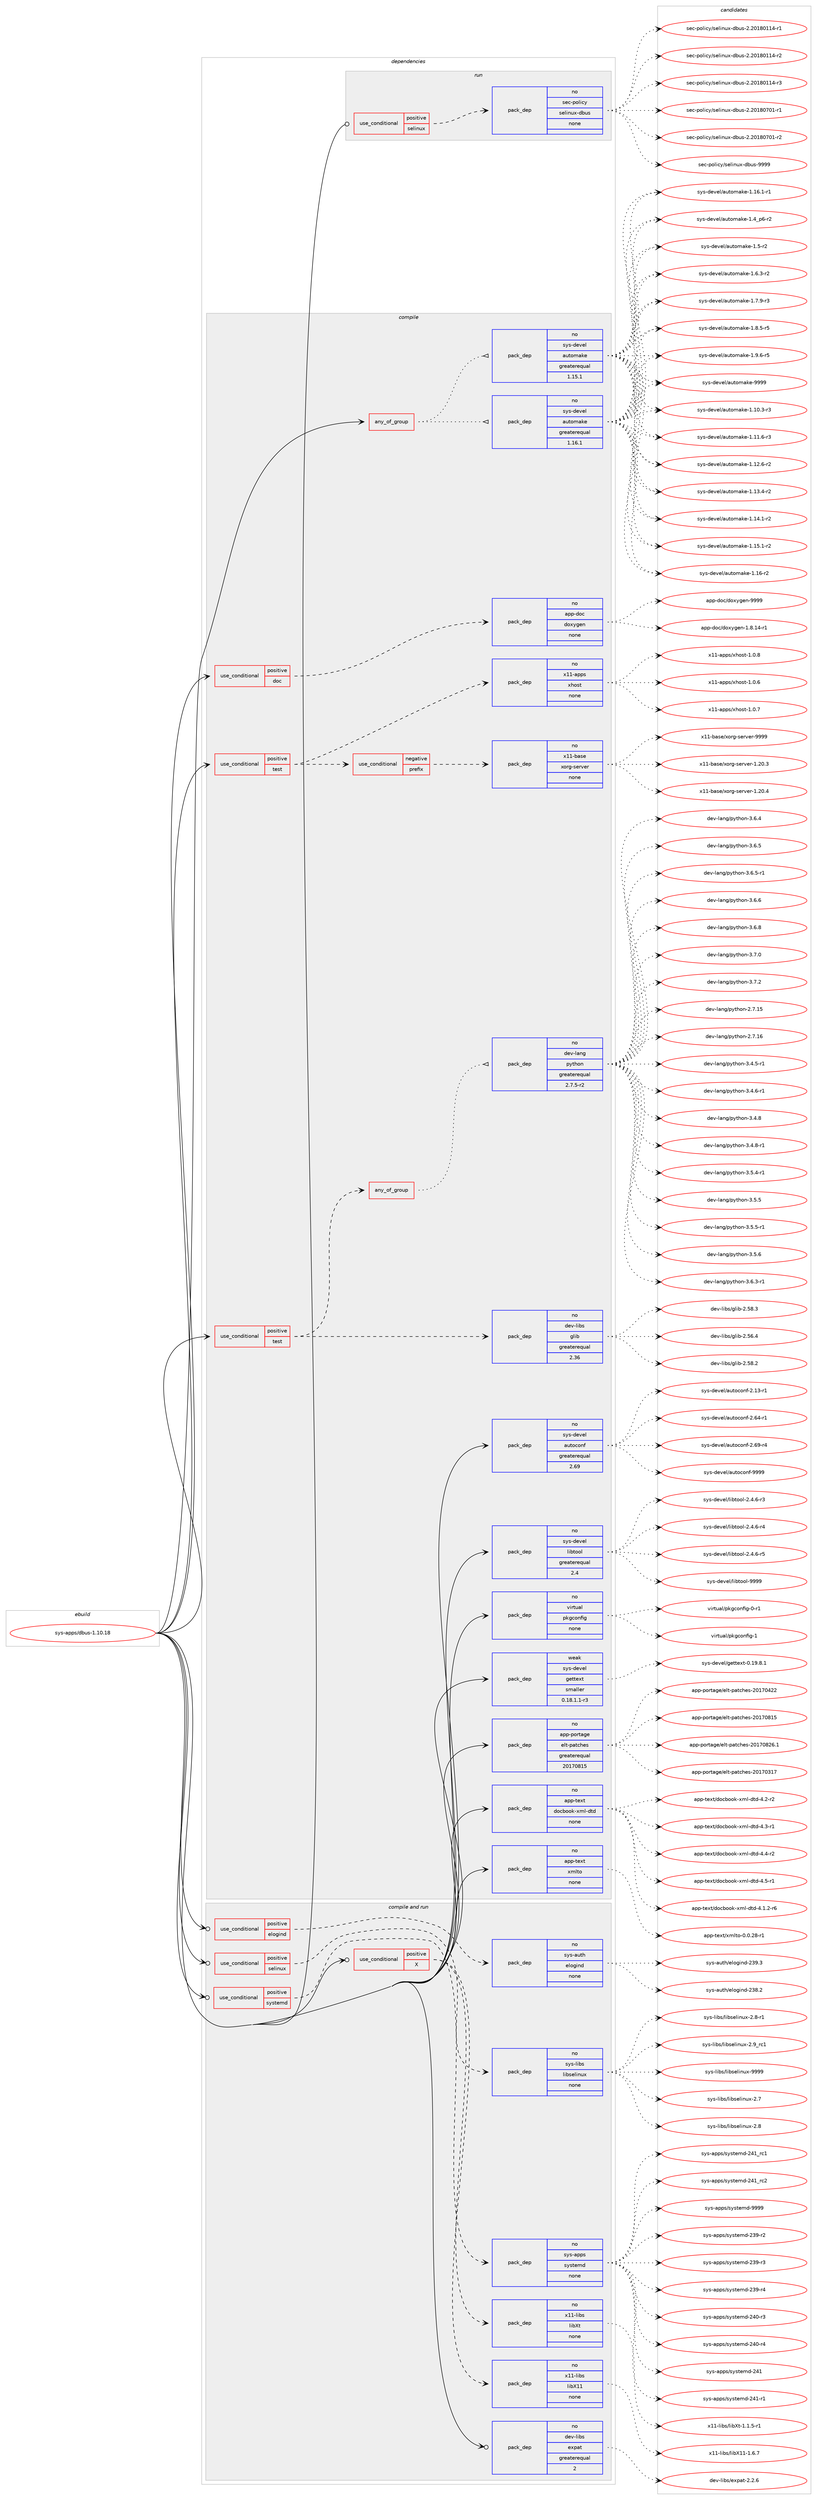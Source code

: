 digraph prolog {

# *************
# Graph options
# *************

newrank=true;
concentrate=true;
compound=true;
graph [rankdir=LR,fontname=Helvetica,fontsize=10,ranksep=1.5];#, ranksep=2.5, nodesep=0.2];
edge  [arrowhead=vee];
node  [fontname=Helvetica,fontsize=10];

# **********
# The ebuild
# **********

subgraph cluster_leftcol {
color=gray;
rank=same;
label=<<i>ebuild</i>>;
id [label="sys-apps/dbus-1.10.18", color=red, width=4, href="../sys-apps/dbus-1.10.18.svg"];
}

# ****************
# The dependencies
# ****************

subgraph cluster_midcol {
color=gray;
label=<<i>dependencies</i>>;
subgraph cluster_compile {
fillcolor="#eeeeee";
style=filled;
label=<<i>compile</i>>;
subgraph any27084 {
dependency1709979 [label=<<TABLE BORDER="0" CELLBORDER="1" CELLSPACING="0" CELLPADDING="4"><TR><TD CELLPADDING="10">any_of_group</TD></TR></TABLE>>, shape=none, color=red];subgraph pack1226290 {
dependency1709980 [label=<<TABLE BORDER="0" CELLBORDER="1" CELLSPACING="0" CELLPADDING="4" WIDTH="220"><TR><TD ROWSPAN="6" CELLPADDING="30">pack_dep</TD></TR><TR><TD WIDTH="110">no</TD></TR><TR><TD>sys-devel</TD></TR><TR><TD>automake</TD></TR><TR><TD>greaterequal</TD></TR><TR><TD>1.16.1</TD></TR></TABLE>>, shape=none, color=blue];
}
dependency1709979:e -> dependency1709980:w [weight=20,style="dotted",arrowhead="oinv"];
subgraph pack1226291 {
dependency1709981 [label=<<TABLE BORDER="0" CELLBORDER="1" CELLSPACING="0" CELLPADDING="4" WIDTH="220"><TR><TD ROWSPAN="6" CELLPADDING="30">pack_dep</TD></TR><TR><TD WIDTH="110">no</TD></TR><TR><TD>sys-devel</TD></TR><TR><TD>automake</TD></TR><TR><TD>greaterequal</TD></TR><TR><TD>1.15.1</TD></TR></TABLE>>, shape=none, color=blue];
}
dependency1709979:e -> dependency1709981:w [weight=20,style="dotted",arrowhead="oinv"];
}
id:e -> dependency1709979:w [weight=20,style="solid",arrowhead="vee"];
subgraph cond455741 {
dependency1709982 [label=<<TABLE BORDER="0" CELLBORDER="1" CELLSPACING="0" CELLPADDING="4"><TR><TD ROWSPAN="3" CELLPADDING="10">use_conditional</TD></TR><TR><TD>positive</TD></TR><TR><TD>doc</TD></TR></TABLE>>, shape=none, color=red];
subgraph pack1226292 {
dependency1709983 [label=<<TABLE BORDER="0" CELLBORDER="1" CELLSPACING="0" CELLPADDING="4" WIDTH="220"><TR><TD ROWSPAN="6" CELLPADDING="30">pack_dep</TD></TR><TR><TD WIDTH="110">no</TD></TR><TR><TD>app-doc</TD></TR><TR><TD>doxygen</TD></TR><TR><TD>none</TD></TR><TR><TD></TD></TR></TABLE>>, shape=none, color=blue];
}
dependency1709982:e -> dependency1709983:w [weight=20,style="dashed",arrowhead="vee"];
}
id:e -> dependency1709982:w [weight=20,style="solid",arrowhead="vee"];
subgraph cond455742 {
dependency1709984 [label=<<TABLE BORDER="0" CELLBORDER="1" CELLSPACING="0" CELLPADDING="4"><TR><TD ROWSPAN="3" CELLPADDING="10">use_conditional</TD></TR><TR><TD>positive</TD></TR><TR><TD>test</TD></TR></TABLE>>, shape=none, color=red];
subgraph cond455743 {
dependency1709985 [label=<<TABLE BORDER="0" CELLBORDER="1" CELLSPACING="0" CELLPADDING="4"><TR><TD ROWSPAN="3" CELLPADDING="10">use_conditional</TD></TR><TR><TD>negative</TD></TR><TR><TD>prefix</TD></TR></TABLE>>, shape=none, color=red];
subgraph pack1226293 {
dependency1709986 [label=<<TABLE BORDER="0" CELLBORDER="1" CELLSPACING="0" CELLPADDING="4" WIDTH="220"><TR><TD ROWSPAN="6" CELLPADDING="30">pack_dep</TD></TR><TR><TD WIDTH="110">no</TD></TR><TR><TD>x11-base</TD></TR><TR><TD>xorg-server</TD></TR><TR><TD>none</TD></TR><TR><TD></TD></TR></TABLE>>, shape=none, color=blue];
}
dependency1709985:e -> dependency1709986:w [weight=20,style="dashed",arrowhead="vee"];
}
dependency1709984:e -> dependency1709985:w [weight=20,style="dashed",arrowhead="vee"];
subgraph pack1226294 {
dependency1709987 [label=<<TABLE BORDER="0" CELLBORDER="1" CELLSPACING="0" CELLPADDING="4" WIDTH="220"><TR><TD ROWSPAN="6" CELLPADDING="30">pack_dep</TD></TR><TR><TD WIDTH="110">no</TD></TR><TR><TD>x11-apps</TD></TR><TR><TD>xhost</TD></TR><TR><TD>none</TD></TR><TR><TD></TD></TR></TABLE>>, shape=none, color=blue];
}
dependency1709984:e -> dependency1709987:w [weight=20,style="dashed",arrowhead="vee"];
}
id:e -> dependency1709984:w [weight=20,style="solid",arrowhead="vee"];
subgraph cond455744 {
dependency1709988 [label=<<TABLE BORDER="0" CELLBORDER="1" CELLSPACING="0" CELLPADDING="4"><TR><TD ROWSPAN="3" CELLPADDING="10">use_conditional</TD></TR><TR><TD>positive</TD></TR><TR><TD>test</TD></TR></TABLE>>, shape=none, color=red];
subgraph pack1226295 {
dependency1709989 [label=<<TABLE BORDER="0" CELLBORDER="1" CELLSPACING="0" CELLPADDING="4" WIDTH="220"><TR><TD ROWSPAN="6" CELLPADDING="30">pack_dep</TD></TR><TR><TD WIDTH="110">no</TD></TR><TR><TD>dev-libs</TD></TR><TR><TD>glib</TD></TR><TR><TD>greaterequal</TD></TR><TR><TD>2.36</TD></TR></TABLE>>, shape=none, color=blue];
}
dependency1709988:e -> dependency1709989:w [weight=20,style="dashed",arrowhead="vee"];
subgraph any27085 {
dependency1709990 [label=<<TABLE BORDER="0" CELLBORDER="1" CELLSPACING="0" CELLPADDING="4"><TR><TD CELLPADDING="10">any_of_group</TD></TR></TABLE>>, shape=none, color=red];subgraph pack1226296 {
dependency1709991 [label=<<TABLE BORDER="0" CELLBORDER="1" CELLSPACING="0" CELLPADDING="4" WIDTH="220"><TR><TD ROWSPAN="6" CELLPADDING="30">pack_dep</TD></TR><TR><TD WIDTH="110">no</TD></TR><TR><TD>dev-lang</TD></TR><TR><TD>python</TD></TR><TR><TD>greaterequal</TD></TR><TR><TD>2.7.5-r2</TD></TR></TABLE>>, shape=none, color=blue];
}
dependency1709990:e -> dependency1709991:w [weight=20,style="dotted",arrowhead="oinv"];
}
dependency1709988:e -> dependency1709990:w [weight=20,style="dashed",arrowhead="vee"];
}
id:e -> dependency1709988:w [weight=20,style="solid",arrowhead="vee"];
subgraph pack1226297 {
dependency1709992 [label=<<TABLE BORDER="0" CELLBORDER="1" CELLSPACING="0" CELLPADDING="4" WIDTH="220"><TR><TD ROWSPAN="6" CELLPADDING="30">pack_dep</TD></TR><TR><TD WIDTH="110">no</TD></TR><TR><TD>app-portage</TD></TR><TR><TD>elt-patches</TD></TR><TR><TD>greaterequal</TD></TR><TR><TD>20170815</TD></TR></TABLE>>, shape=none, color=blue];
}
id:e -> dependency1709992:w [weight=20,style="solid",arrowhead="vee"];
subgraph pack1226298 {
dependency1709993 [label=<<TABLE BORDER="0" CELLBORDER="1" CELLSPACING="0" CELLPADDING="4" WIDTH="220"><TR><TD ROWSPAN="6" CELLPADDING="30">pack_dep</TD></TR><TR><TD WIDTH="110">no</TD></TR><TR><TD>app-text</TD></TR><TR><TD>docbook-xml-dtd</TD></TR><TR><TD>none</TD></TR><TR><TD></TD></TR></TABLE>>, shape=none, color=blue];
}
id:e -> dependency1709993:w [weight=20,style="solid",arrowhead="vee"];
subgraph pack1226299 {
dependency1709994 [label=<<TABLE BORDER="0" CELLBORDER="1" CELLSPACING="0" CELLPADDING="4" WIDTH="220"><TR><TD ROWSPAN="6" CELLPADDING="30">pack_dep</TD></TR><TR><TD WIDTH="110">no</TD></TR><TR><TD>app-text</TD></TR><TR><TD>xmlto</TD></TR><TR><TD>none</TD></TR><TR><TD></TD></TR></TABLE>>, shape=none, color=blue];
}
id:e -> dependency1709994:w [weight=20,style="solid",arrowhead="vee"];
subgraph pack1226300 {
dependency1709995 [label=<<TABLE BORDER="0" CELLBORDER="1" CELLSPACING="0" CELLPADDING="4" WIDTH="220"><TR><TD ROWSPAN="6" CELLPADDING="30">pack_dep</TD></TR><TR><TD WIDTH="110">no</TD></TR><TR><TD>sys-devel</TD></TR><TR><TD>autoconf</TD></TR><TR><TD>greaterequal</TD></TR><TR><TD>2.69</TD></TR></TABLE>>, shape=none, color=blue];
}
id:e -> dependency1709995:w [weight=20,style="solid",arrowhead="vee"];
subgraph pack1226301 {
dependency1709996 [label=<<TABLE BORDER="0" CELLBORDER="1" CELLSPACING="0" CELLPADDING="4" WIDTH="220"><TR><TD ROWSPAN="6" CELLPADDING="30">pack_dep</TD></TR><TR><TD WIDTH="110">no</TD></TR><TR><TD>sys-devel</TD></TR><TR><TD>libtool</TD></TR><TR><TD>greaterequal</TD></TR><TR><TD>2.4</TD></TR></TABLE>>, shape=none, color=blue];
}
id:e -> dependency1709996:w [weight=20,style="solid",arrowhead="vee"];
subgraph pack1226302 {
dependency1709997 [label=<<TABLE BORDER="0" CELLBORDER="1" CELLSPACING="0" CELLPADDING="4" WIDTH="220"><TR><TD ROWSPAN="6" CELLPADDING="30">pack_dep</TD></TR><TR><TD WIDTH="110">no</TD></TR><TR><TD>virtual</TD></TR><TR><TD>pkgconfig</TD></TR><TR><TD>none</TD></TR><TR><TD></TD></TR></TABLE>>, shape=none, color=blue];
}
id:e -> dependency1709997:w [weight=20,style="solid",arrowhead="vee"];
subgraph pack1226303 {
dependency1709998 [label=<<TABLE BORDER="0" CELLBORDER="1" CELLSPACING="0" CELLPADDING="4" WIDTH="220"><TR><TD ROWSPAN="6" CELLPADDING="30">pack_dep</TD></TR><TR><TD WIDTH="110">weak</TD></TR><TR><TD>sys-devel</TD></TR><TR><TD>gettext</TD></TR><TR><TD>smaller</TD></TR><TR><TD>0.18.1.1-r3</TD></TR></TABLE>>, shape=none, color=blue];
}
id:e -> dependency1709998:w [weight=20,style="solid",arrowhead="vee"];
}
subgraph cluster_compileandrun {
fillcolor="#eeeeee";
style=filled;
label=<<i>compile and run</i>>;
subgraph cond455745 {
dependency1709999 [label=<<TABLE BORDER="0" CELLBORDER="1" CELLSPACING="0" CELLPADDING="4"><TR><TD ROWSPAN="3" CELLPADDING="10">use_conditional</TD></TR><TR><TD>positive</TD></TR><TR><TD>X</TD></TR></TABLE>>, shape=none, color=red];
subgraph pack1226304 {
dependency1710000 [label=<<TABLE BORDER="0" CELLBORDER="1" CELLSPACING="0" CELLPADDING="4" WIDTH="220"><TR><TD ROWSPAN="6" CELLPADDING="30">pack_dep</TD></TR><TR><TD WIDTH="110">no</TD></TR><TR><TD>x11-libs</TD></TR><TR><TD>libX11</TD></TR><TR><TD>none</TD></TR><TR><TD></TD></TR></TABLE>>, shape=none, color=blue];
}
dependency1709999:e -> dependency1710000:w [weight=20,style="dashed",arrowhead="vee"];
subgraph pack1226305 {
dependency1710001 [label=<<TABLE BORDER="0" CELLBORDER="1" CELLSPACING="0" CELLPADDING="4" WIDTH="220"><TR><TD ROWSPAN="6" CELLPADDING="30">pack_dep</TD></TR><TR><TD WIDTH="110">no</TD></TR><TR><TD>x11-libs</TD></TR><TR><TD>libXt</TD></TR><TR><TD>none</TD></TR><TR><TD></TD></TR></TABLE>>, shape=none, color=blue];
}
dependency1709999:e -> dependency1710001:w [weight=20,style="dashed",arrowhead="vee"];
}
id:e -> dependency1709999:w [weight=20,style="solid",arrowhead="odotvee"];
subgraph cond455746 {
dependency1710002 [label=<<TABLE BORDER="0" CELLBORDER="1" CELLSPACING="0" CELLPADDING="4"><TR><TD ROWSPAN="3" CELLPADDING="10">use_conditional</TD></TR><TR><TD>positive</TD></TR><TR><TD>elogind</TD></TR></TABLE>>, shape=none, color=red];
subgraph pack1226306 {
dependency1710003 [label=<<TABLE BORDER="0" CELLBORDER="1" CELLSPACING="0" CELLPADDING="4" WIDTH="220"><TR><TD ROWSPAN="6" CELLPADDING="30">pack_dep</TD></TR><TR><TD WIDTH="110">no</TD></TR><TR><TD>sys-auth</TD></TR><TR><TD>elogind</TD></TR><TR><TD>none</TD></TR><TR><TD></TD></TR></TABLE>>, shape=none, color=blue];
}
dependency1710002:e -> dependency1710003:w [weight=20,style="dashed",arrowhead="vee"];
}
id:e -> dependency1710002:w [weight=20,style="solid",arrowhead="odotvee"];
subgraph cond455747 {
dependency1710004 [label=<<TABLE BORDER="0" CELLBORDER="1" CELLSPACING="0" CELLPADDING="4"><TR><TD ROWSPAN="3" CELLPADDING="10">use_conditional</TD></TR><TR><TD>positive</TD></TR><TR><TD>selinux</TD></TR></TABLE>>, shape=none, color=red];
subgraph pack1226307 {
dependency1710005 [label=<<TABLE BORDER="0" CELLBORDER="1" CELLSPACING="0" CELLPADDING="4" WIDTH="220"><TR><TD ROWSPAN="6" CELLPADDING="30">pack_dep</TD></TR><TR><TD WIDTH="110">no</TD></TR><TR><TD>sys-libs</TD></TR><TR><TD>libselinux</TD></TR><TR><TD>none</TD></TR><TR><TD></TD></TR></TABLE>>, shape=none, color=blue];
}
dependency1710004:e -> dependency1710005:w [weight=20,style="dashed",arrowhead="vee"];
}
id:e -> dependency1710004:w [weight=20,style="solid",arrowhead="odotvee"];
subgraph cond455748 {
dependency1710006 [label=<<TABLE BORDER="0" CELLBORDER="1" CELLSPACING="0" CELLPADDING="4"><TR><TD ROWSPAN="3" CELLPADDING="10">use_conditional</TD></TR><TR><TD>positive</TD></TR><TR><TD>systemd</TD></TR></TABLE>>, shape=none, color=red];
subgraph pack1226308 {
dependency1710007 [label=<<TABLE BORDER="0" CELLBORDER="1" CELLSPACING="0" CELLPADDING="4" WIDTH="220"><TR><TD ROWSPAN="6" CELLPADDING="30">pack_dep</TD></TR><TR><TD WIDTH="110">no</TD></TR><TR><TD>sys-apps</TD></TR><TR><TD>systemd</TD></TR><TR><TD>none</TD></TR><TR><TD></TD></TR></TABLE>>, shape=none, color=blue];
}
dependency1710006:e -> dependency1710007:w [weight=20,style="dashed",arrowhead="vee"];
}
id:e -> dependency1710006:w [weight=20,style="solid",arrowhead="odotvee"];
subgraph pack1226309 {
dependency1710008 [label=<<TABLE BORDER="0" CELLBORDER="1" CELLSPACING="0" CELLPADDING="4" WIDTH="220"><TR><TD ROWSPAN="6" CELLPADDING="30">pack_dep</TD></TR><TR><TD WIDTH="110">no</TD></TR><TR><TD>dev-libs</TD></TR><TR><TD>expat</TD></TR><TR><TD>greaterequal</TD></TR><TR><TD>2</TD></TR></TABLE>>, shape=none, color=blue];
}
id:e -> dependency1710008:w [weight=20,style="solid",arrowhead="odotvee"];
}
subgraph cluster_run {
fillcolor="#eeeeee";
style=filled;
label=<<i>run</i>>;
subgraph cond455749 {
dependency1710009 [label=<<TABLE BORDER="0" CELLBORDER="1" CELLSPACING="0" CELLPADDING="4"><TR><TD ROWSPAN="3" CELLPADDING="10">use_conditional</TD></TR><TR><TD>positive</TD></TR><TR><TD>selinux</TD></TR></TABLE>>, shape=none, color=red];
subgraph pack1226310 {
dependency1710010 [label=<<TABLE BORDER="0" CELLBORDER="1" CELLSPACING="0" CELLPADDING="4" WIDTH="220"><TR><TD ROWSPAN="6" CELLPADDING="30">pack_dep</TD></TR><TR><TD WIDTH="110">no</TD></TR><TR><TD>sec-policy</TD></TR><TR><TD>selinux-dbus</TD></TR><TR><TD>none</TD></TR><TR><TD></TD></TR></TABLE>>, shape=none, color=blue];
}
dependency1710009:e -> dependency1710010:w [weight=20,style="dashed",arrowhead="vee"];
}
id:e -> dependency1710009:w [weight=20,style="solid",arrowhead="odot"];
}
}

# **************
# The candidates
# **************

subgraph cluster_choices {
rank=same;
color=gray;
label=<<i>candidates</i>>;

subgraph choice1226290 {
color=black;
nodesep=1;
choice11512111545100101118101108479711711611110997107101454946494846514511451 [label="sys-devel/automake-1.10.3-r3", color=red, width=4,href="../sys-devel/automake-1.10.3-r3.svg"];
choice11512111545100101118101108479711711611110997107101454946494946544511451 [label="sys-devel/automake-1.11.6-r3", color=red, width=4,href="../sys-devel/automake-1.11.6-r3.svg"];
choice11512111545100101118101108479711711611110997107101454946495046544511450 [label="sys-devel/automake-1.12.6-r2", color=red, width=4,href="../sys-devel/automake-1.12.6-r2.svg"];
choice11512111545100101118101108479711711611110997107101454946495146524511450 [label="sys-devel/automake-1.13.4-r2", color=red, width=4,href="../sys-devel/automake-1.13.4-r2.svg"];
choice11512111545100101118101108479711711611110997107101454946495246494511450 [label="sys-devel/automake-1.14.1-r2", color=red, width=4,href="../sys-devel/automake-1.14.1-r2.svg"];
choice11512111545100101118101108479711711611110997107101454946495346494511450 [label="sys-devel/automake-1.15.1-r2", color=red, width=4,href="../sys-devel/automake-1.15.1-r2.svg"];
choice1151211154510010111810110847971171161111099710710145494649544511450 [label="sys-devel/automake-1.16-r2", color=red, width=4,href="../sys-devel/automake-1.16-r2.svg"];
choice11512111545100101118101108479711711611110997107101454946495446494511449 [label="sys-devel/automake-1.16.1-r1", color=red, width=4,href="../sys-devel/automake-1.16.1-r1.svg"];
choice115121115451001011181011084797117116111109971071014549465295112544511450 [label="sys-devel/automake-1.4_p6-r2", color=red, width=4,href="../sys-devel/automake-1.4_p6-r2.svg"];
choice11512111545100101118101108479711711611110997107101454946534511450 [label="sys-devel/automake-1.5-r2", color=red, width=4,href="../sys-devel/automake-1.5-r2.svg"];
choice115121115451001011181011084797117116111109971071014549465446514511450 [label="sys-devel/automake-1.6.3-r2", color=red, width=4,href="../sys-devel/automake-1.6.3-r2.svg"];
choice115121115451001011181011084797117116111109971071014549465546574511451 [label="sys-devel/automake-1.7.9-r3", color=red, width=4,href="../sys-devel/automake-1.7.9-r3.svg"];
choice115121115451001011181011084797117116111109971071014549465646534511453 [label="sys-devel/automake-1.8.5-r5", color=red, width=4,href="../sys-devel/automake-1.8.5-r5.svg"];
choice115121115451001011181011084797117116111109971071014549465746544511453 [label="sys-devel/automake-1.9.6-r5", color=red, width=4,href="../sys-devel/automake-1.9.6-r5.svg"];
choice115121115451001011181011084797117116111109971071014557575757 [label="sys-devel/automake-9999", color=red, width=4,href="../sys-devel/automake-9999.svg"];
dependency1709980:e -> choice11512111545100101118101108479711711611110997107101454946494846514511451:w [style=dotted,weight="100"];
dependency1709980:e -> choice11512111545100101118101108479711711611110997107101454946494946544511451:w [style=dotted,weight="100"];
dependency1709980:e -> choice11512111545100101118101108479711711611110997107101454946495046544511450:w [style=dotted,weight="100"];
dependency1709980:e -> choice11512111545100101118101108479711711611110997107101454946495146524511450:w [style=dotted,weight="100"];
dependency1709980:e -> choice11512111545100101118101108479711711611110997107101454946495246494511450:w [style=dotted,weight="100"];
dependency1709980:e -> choice11512111545100101118101108479711711611110997107101454946495346494511450:w [style=dotted,weight="100"];
dependency1709980:e -> choice1151211154510010111810110847971171161111099710710145494649544511450:w [style=dotted,weight="100"];
dependency1709980:e -> choice11512111545100101118101108479711711611110997107101454946495446494511449:w [style=dotted,weight="100"];
dependency1709980:e -> choice115121115451001011181011084797117116111109971071014549465295112544511450:w [style=dotted,weight="100"];
dependency1709980:e -> choice11512111545100101118101108479711711611110997107101454946534511450:w [style=dotted,weight="100"];
dependency1709980:e -> choice115121115451001011181011084797117116111109971071014549465446514511450:w [style=dotted,weight="100"];
dependency1709980:e -> choice115121115451001011181011084797117116111109971071014549465546574511451:w [style=dotted,weight="100"];
dependency1709980:e -> choice115121115451001011181011084797117116111109971071014549465646534511453:w [style=dotted,weight="100"];
dependency1709980:e -> choice115121115451001011181011084797117116111109971071014549465746544511453:w [style=dotted,weight="100"];
dependency1709980:e -> choice115121115451001011181011084797117116111109971071014557575757:w [style=dotted,weight="100"];
}
subgraph choice1226291 {
color=black;
nodesep=1;
choice11512111545100101118101108479711711611110997107101454946494846514511451 [label="sys-devel/automake-1.10.3-r3", color=red, width=4,href="../sys-devel/automake-1.10.3-r3.svg"];
choice11512111545100101118101108479711711611110997107101454946494946544511451 [label="sys-devel/automake-1.11.6-r3", color=red, width=4,href="../sys-devel/automake-1.11.6-r3.svg"];
choice11512111545100101118101108479711711611110997107101454946495046544511450 [label="sys-devel/automake-1.12.6-r2", color=red, width=4,href="../sys-devel/automake-1.12.6-r2.svg"];
choice11512111545100101118101108479711711611110997107101454946495146524511450 [label="sys-devel/automake-1.13.4-r2", color=red, width=4,href="../sys-devel/automake-1.13.4-r2.svg"];
choice11512111545100101118101108479711711611110997107101454946495246494511450 [label="sys-devel/automake-1.14.1-r2", color=red, width=4,href="../sys-devel/automake-1.14.1-r2.svg"];
choice11512111545100101118101108479711711611110997107101454946495346494511450 [label="sys-devel/automake-1.15.1-r2", color=red, width=4,href="../sys-devel/automake-1.15.1-r2.svg"];
choice1151211154510010111810110847971171161111099710710145494649544511450 [label="sys-devel/automake-1.16-r2", color=red, width=4,href="../sys-devel/automake-1.16-r2.svg"];
choice11512111545100101118101108479711711611110997107101454946495446494511449 [label="sys-devel/automake-1.16.1-r1", color=red, width=4,href="../sys-devel/automake-1.16.1-r1.svg"];
choice115121115451001011181011084797117116111109971071014549465295112544511450 [label="sys-devel/automake-1.4_p6-r2", color=red, width=4,href="../sys-devel/automake-1.4_p6-r2.svg"];
choice11512111545100101118101108479711711611110997107101454946534511450 [label="sys-devel/automake-1.5-r2", color=red, width=4,href="../sys-devel/automake-1.5-r2.svg"];
choice115121115451001011181011084797117116111109971071014549465446514511450 [label="sys-devel/automake-1.6.3-r2", color=red, width=4,href="../sys-devel/automake-1.6.3-r2.svg"];
choice115121115451001011181011084797117116111109971071014549465546574511451 [label="sys-devel/automake-1.7.9-r3", color=red, width=4,href="../sys-devel/automake-1.7.9-r3.svg"];
choice115121115451001011181011084797117116111109971071014549465646534511453 [label="sys-devel/automake-1.8.5-r5", color=red, width=4,href="../sys-devel/automake-1.8.5-r5.svg"];
choice115121115451001011181011084797117116111109971071014549465746544511453 [label="sys-devel/automake-1.9.6-r5", color=red, width=4,href="../sys-devel/automake-1.9.6-r5.svg"];
choice115121115451001011181011084797117116111109971071014557575757 [label="sys-devel/automake-9999", color=red, width=4,href="../sys-devel/automake-9999.svg"];
dependency1709981:e -> choice11512111545100101118101108479711711611110997107101454946494846514511451:w [style=dotted,weight="100"];
dependency1709981:e -> choice11512111545100101118101108479711711611110997107101454946494946544511451:w [style=dotted,weight="100"];
dependency1709981:e -> choice11512111545100101118101108479711711611110997107101454946495046544511450:w [style=dotted,weight="100"];
dependency1709981:e -> choice11512111545100101118101108479711711611110997107101454946495146524511450:w [style=dotted,weight="100"];
dependency1709981:e -> choice11512111545100101118101108479711711611110997107101454946495246494511450:w [style=dotted,weight="100"];
dependency1709981:e -> choice11512111545100101118101108479711711611110997107101454946495346494511450:w [style=dotted,weight="100"];
dependency1709981:e -> choice1151211154510010111810110847971171161111099710710145494649544511450:w [style=dotted,weight="100"];
dependency1709981:e -> choice11512111545100101118101108479711711611110997107101454946495446494511449:w [style=dotted,weight="100"];
dependency1709981:e -> choice115121115451001011181011084797117116111109971071014549465295112544511450:w [style=dotted,weight="100"];
dependency1709981:e -> choice11512111545100101118101108479711711611110997107101454946534511450:w [style=dotted,weight="100"];
dependency1709981:e -> choice115121115451001011181011084797117116111109971071014549465446514511450:w [style=dotted,weight="100"];
dependency1709981:e -> choice115121115451001011181011084797117116111109971071014549465546574511451:w [style=dotted,weight="100"];
dependency1709981:e -> choice115121115451001011181011084797117116111109971071014549465646534511453:w [style=dotted,weight="100"];
dependency1709981:e -> choice115121115451001011181011084797117116111109971071014549465746544511453:w [style=dotted,weight="100"];
dependency1709981:e -> choice115121115451001011181011084797117116111109971071014557575757:w [style=dotted,weight="100"];
}
subgraph choice1226292 {
color=black;
nodesep=1;
choice97112112451001119947100111120121103101110454946564649524511449 [label="app-doc/doxygen-1.8.14-r1", color=red, width=4,href="../app-doc/doxygen-1.8.14-r1.svg"];
choice971121124510011199471001111201211031011104557575757 [label="app-doc/doxygen-9999", color=red, width=4,href="../app-doc/doxygen-9999.svg"];
dependency1709983:e -> choice97112112451001119947100111120121103101110454946564649524511449:w [style=dotted,weight="100"];
dependency1709983:e -> choice971121124510011199471001111201211031011104557575757:w [style=dotted,weight="100"];
}
subgraph choice1226293 {
color=black;
nodesep=1;
choice1204949459897115101471201111141034511510111411810111445494650484651 [label="x11-base/xorg-server-1.20.3", color=red, width=4,href="../x11-base/xorg-server-1.20.3.svg"];
choice1204949459897115101471201111141034511510111411810111445494650484652 [label="x11-base/xorg-server-1.20.4", color=red, width=4,href="../x11-base/xorg-server-1.20.4.svg"];
choice120494945989711510147120111114103451151011141181011144557575757 [label="x11-base/xorg-server-9999", color=red, width=4,href="../x11-base/xorg-server-9999.svg"];
dependency1709986:e -> choice1204949459897115101471201111141034511510111411810111445494650484651:w [style=dotted,weight="100"];
dependency1709986:e -> choice1204949459897115101471201111141034511510111411810111445494650484652:w [style=dotted,weight="100"];
dependency1709986:e -> choice120494945989711510147120111114103451151011141181011144557575757:w [style=dotted,weight="100"];
}
subgraph choice1226294 {
color=black;
nodesep=1;
choice1204949459711211211547120104111115116454946484654 [label="x11-apps/xhost-1.0.6", color=red, width=4,href="../x11-apps/xhost-1.0.6.svg"];
choice1204949459711211211547120104111115116454946484655 [label="x11-apps/xhost-1.0.7", color=red, width=4,href="../x11-apps/xhost-1.0.7.svg"];
choice1204949459711211211547120104111115116454946484656 [label="x11-apps/xhost-1.0.8", color=red, width=4,href="../x11-apps/xhost-1.0.8.svg"];
dependency1709987:e -> choice1204949459711211211547120104111115116454946484654:w [style=dotted,weight="100"];
dependency1709987:e -> choice1204949459711211211547120104111115116454946484655:w [style=dotted,weight="100"];
dependency1709987:e -> choice1204949459711211211547120104111115116454946484656:w [style=dotted,weight="100"];
}
subgraph choice1226295 {
color=black;
nodesep=1;
choice1001011184510810598115471031081059845504653544652 [label="dev-libs/glib-2.56.4", color=red, width=4,href="../dev-libs/glib-2.56.4.svg"];
choice1001011184510810598115471031081059845504653564650 [label="dev-libs/glib-2.58.2", color=red, width=4,href="../dev-libs/glib-2.58.2.svg"];
choice1001011184510810598115471031081059845504653564651 [label="dev-libs/glib-2.58.3", color=red, width=4,href="../dev-libs/glib-2.58.3.svg"];
dependency1709989:e -> choice1001011184510810598115471031081059845504653544652:w [style=dotted,weight="100"];
dependency1709989:e -> choice1001011184510810598115471031081059845504653564650:w [style=dotted,weight="100"];
dependency1709989:e -> choice1001011184510810598115471031081059845504653564651:w [style=dotted,weight="100"];
}
subgraph choice1226296 {
color=black;
nodesep=1;
choice10010111845108971101034711212111610411111045504655464953 [label="dev-lang/python-2.7.15", color=red, width=4,href="../dev-lang/python-2.7.15.svg"];
choice10010111845108971101034711212111610411111045504655464954 [label="dev-lang/python-2.7.16", color=red, width=4,href="../dev-lang/python-2.7.16.svg"];
choice1001011184510897110103471121211161041111104551465246534511449 [label="dev-lang/python-3.4.5-r1", color=red, width=4,href="../dev-lang/python-3.4.5-r1.svg"];
choice1001011184510897110103471121211161041111104551465246544511449 [label="dev-lang/python-3.4.6-r1", color=red, width=4,href="../dev-lang/python-3.4.6-r1.svg"];
choice100101118451089711010347112121116104111110455146524656 [label="dev-lang/python-3.4.8", color=red, width=4,href="../dev-lang/python-3.4.8.svg"];
choice1001011184510897110103471121211161041111104551465246564511449 [label="dev-lang/python-3.4.8-r1", color=red, width=4,href="../dev-lang/python-3.4.8-r1.svg"];
choice1001011184510897110103471121211161041111104551465346524511449 [label="dev-lang/python-3.5.4-r1", color=red, width=4,href="../dev-lang/python-3.5.4-r1.svg"];
choice100101118451089711010347112121116104111110455146534653 [label="dev-lang/python-3.5.5", color=red, width=4,href="../dev-lang/python-3.5.5.svg"];
choice1001011184510897110103471121211161041111104551465346534511449 [label="dev-lang/python-3.5.5-r1", color=red, width=4,href="../dev-lang/python-3.5.5-r1.svg"];
choice100101118451089711010347112121116104111110455146534654 [label="dev-lang/python-3.5.6", color=red, width=4,href="../dev-lang/python-3.5.6.svg"];
choice1001011184510897110103471121211161041111104551465446514511449 [label="dev-lang/python-3.6.3-r1", color=red, width=4,href="../dev-lang/python-3.6.3-r1.svg"];
choice100101118451089711010347112121116104111110455146544652 [label="dev-lang/python-3.6.4", color=red, width=4,href="../dev-lang/python-3.6.4.svg"];
choice100101118451089711010347112121116104111110455146544653 [label="dev-lang/python-3.6.5", color=red, width=4,href="../dev-lang/python-3.6.5.svg"];
choice1001011184510897110103471121211161041111104551465446534511449 [label="dev-lang/python-3.6.5-r1", color=red, width=4,href="../dev-lang/python-3.6.5-r1.svg"];
choice100101118451089711010347112121116104111110455146544654 [label="dev-lang/python-3.6.6", color=red, width=4,href="../dev-lang/python-3.6.6.svg"];
choice100101118451089711010347112121116104111110455146544656 [label="dev-lang/python-3.6.8", color=red, width=4,href="../dev-lang/python-3.6.8.svg"];
choice100101118451089711010347112121116104111110455146554648 [label="dev-lang/python-3.7.0", color=red, width=4,href="../dev-lang/python-3.7.0.svg"];
choice100101118451089711010347112121116104111110455146554650 [label="dev-lang/python-3.7.2", color=red, width=4,href="../dev-lang/python-3.7.2.svg"];
dependency1709991:e -> choice10010111845108971101034711212111610411111045504655464953:w [style=dotted,weight="100"];
dependency1709991:e -> choice10010111845108971101034711212111610411111045504655464954:w [style=dotted,weight="100"];
dependency1709991:e -> choice1001011184510897110103471121211161041111104551465246534511449:w [style=dotted,weight="100"];
dependency1709991:e -> choice1001011184510897110103471121211161041111104551465246544511449:w [style=dotted,weight="100"];
dependency1709991:e -> choice100101118451089711010347112121116104111110455146524656:w [style=dotted,weight="100"];
dependency1709991:e -> choice1001011184510897110103471121211161041111104551465246564511449:w [style=dotted,weight="100"];
dependency1709991:e -> choice1001011184510897110103471121211161041111104551465346524511449:w [style=dotted,weight="100"];
dependency1709991:e -> choice100101118451089711010347112121116104111110455146534653:w [style=dotted,weight="100"];
dependency1709991:e -> choice1001011184510897110103471121211161041111104551465346534511449:w [style=dotted,weight="100"];
dependency1709991:e -> choice100101118451089711010347112121116104111110455146534654:w [style=dotted,weight="100"];
dependency1709991:e -> choice1001011184510897110103471121211161041111104551465446514511449:w [style=dotted,weight="100"];
dependency1709991:e -> choice100101118451089711010347112121116104111110455146544652:w [style=dotted,weight="100"];
dependency1709991:e -> choice100101118451089711010347112121116104111110455146544653:w [style=dotted,weight="100"];
dependency1709991:e -> choice1001011184510897110103471121211161041111104551465446534511449:w [style=dotted,weight="100"];
dependency1709991:e -> choice100101118451089711010347112121116104111110455146544654:w [style=dotted,weight="100"];
dependency1709991:e -> choice100101118451089711010347112121116104111110455146544656:w [style=dotted,weight="100"];
dependency1709991:e -> choice100101118451089711010347112121116104111110455146554648:w [style=dotted,weight="100"];
dependency1709991:e -> choice100101118451089711010347112121116104111110455146554650:w [style=dotted,weight="100"];
}
subgraph choice1226297 {
color=black;
nodesep=1;
choice97112112451121111141169710310147101108116451129711699104101115455048495548514955 [label="app-portage/elt-patches-20170317", color=red, width=4,href="../app-portage/elt-patches-20170317.svg"];
choice97112112451121111141169710310147101108116451129711699104101115455048495548525050 [label="app-portage/elt-patches-20170422", color=red, width=4,href="../app-portage/elt-patches-20170422.svg"];
choice97112112451121111141169710310147101108116451129711699104101115455048495548564953 [label="app-portage/elt-patches-20170815", color=red, width=4,href="../app-portage/elt-patches-20170815.svg"];
choice971121124511211111411697103101471011081164511297116991041011154550484955485650544649 [label="app-portage/elt-patches-20170826.1", color=red, width=4,href="../app-portage/elt-patches-20170826.1.svg"];
dependency1709992:e -> choice97112112451121111141169710310147101108116451129711699104101115455048495548514955:w [style=dotted,weight="100"];
dependency1709992:e -> choice97112112451121111141169710310147101108116451129711699104101115455048495548525050:w [style=dotted,weight="100"];
dependency1709992:e -> choice97112112451121111141169710310147101108116451129711699104101115455048495548564953:w [style=dotted,weight="100"];
dependency1709992:e -> choice971121124511211111411697103101471011081164511297116991041011154550484955485650544649:w [style=dotted,weight="100"];
}
subgraph choice1226298 {
color=black;
nodesep=1;
choice971121124511610112011647100111999811111110745120109108451001161004552464946504511454 [label="app-text/docbook-xml-dtd-4.1.2-r6", color=red, width=4,href="../app-text/docbook-xml-dtd-4.1.2-r6.svg"];
choice97112112451161011201164710011199981111111074512010910845100116100455246504511450 [label="app-text/docbook-xml-dtd-4.2-r2", color=red, width=4,href="../app-text/docbook-xml-dtd-4.2-r2.svg"];
choice97112112451161011201164710011199981111111074512010910845100116100455246514511449 [label="app-text/docbook-xml-dtd-4.3-r1", color=red, width=4,href="../app-text/docbook-xml-dtd-4.3-r1.svg"];
choice97112112451161011201164710011199981111111074512010910845100116100455246524511450 [label="app-text/docbook-xml-dtd-4.4-r2", color=red, width=4,href="../app-text/docbook-xml-dtd-4.4-r2.svg"];
choice97112112451161011201164710011199981111111074512010910845100116100455246534511449 [label="app-text/docbook-xml-dtd-4.5-r1", color=red, width=4,href="../app-text/docbook-xml-dtd-4.5-r1.svg"];
dependency1709993:e -> choice971121124511610112011647100111999811111110745120109108451001161004552464946504511454:w [style=dotted,weight="100"];
dependency1709993:e -> choice97112112451161011201164710011199981111111074512010910845100116100455246504511450:w [style=dotted,weight="100"];
dependency1709993:e -> choice97112112451161011201164710011199981111111074512010910845100116100455246514511449:w [style=dotted,weight="100"];
dependency1709993:e -> choice97112112451161011201164710011199981111111074512010910845100116100455246524511450:w [style=dotted,weight="100"];
dependency1709993:e -> choice97112112451161011201164710011199981111111074512010910845100116100455246534511449:w [style=dotted,weight="100"];
}
subgraph choice1226299 {
color=black;
nodesep=1;
choice971121124511610112011647120109108116111454846484650564511449 [label="app-text/xmlto-0.0.28-r1", color=red, width=4,href="../app-text/xmlto-0.0.28-r1.svg"];
dependency1709994:e -> choice971121124511610112011647120109108116111454846484650564511449:w [style=dotted,weight="100"];
}
subgraph choice1226300 {
color=black;
nodesep=1;
choice1151211154510010111810110847971171161119911111010245504649514511449 [label="sys-devel/autoconf-2.13-r1", color=red, width=4,href="../sys-devel/autoconf-2.13-r1.svg"];
choice1151211154510010111810110847971171161119911111010245504654524511449 [label="sys-devel/autoconf-2.64-r1", color=red, width=4,href="../sys-devel/autoconf-2.64-r1.svg"];
choice1151211154510010111810110847971171161119911111010245504654574511452 [label="sys-devel/autoconf-2.69-r4", color=red, width=4,href="../sys-devel/autoconf-2.69-r4.svg"];
choice115121115451001011181011084797117116111991111101024557575757 [label="sys-devel/autoconf-9999", color=red, width=4,href="../sys-devel/autoconf-9999.svg"];
dependency1709995:e -> choice1151211154510010111810110847971171161119911111010245504649514511449:w [style=dotted,weight="100"];
dependency1709995:e -> choice1151211154510010111810110847971171161119911111010245504654524511449:w [style=dotted,weight="100"];
dependency1709995:e -> choice1151211154510010111810110847971171161119911111010245504654574511452:w [style=dotted,weight="100"];
dependency1709995:e -> choice115121115451001011181011084797117116111991111101024557575757:w [style=dotted,weight="100"];
}
subgraph choice1226301 {
color=black;
nodesep=1;
choice1151211154510010111810110847108105981161111111084550465246544511451 [label="sys-devel/libtool-2.4.6-r3", color=red, width=4,href="../sys-devel/libtool-2.4.6-r3.svg"];
choice1151211154510010111810110847108105981161111111084550465246544511452 [label="sys-devel/libtool-2.4.6-r4", color=red, width=4,href="../sys-devel/libtool-2.4.6-r4.svg"];
choice1151211154510010111810110847108105981161111111084550465246544511453 [label="sys-devel/libtool-2.4.6-r5", color=red, width=4,href="../sys-devel/libtool-2.4.6-r5.svg"];
choice1151211154510010111810110847108105981161111111084557575757 [label="sys-devel/libtool-9999", color=red, width=4,href="../sys-devel/libtool-9999.svg"];
dependency1709996:e -> choice1151211154510010111810110847108105981161111111084550465246544511451:w [style=dotted,weight="100"];
dependency1709996:e -> choice1151211154510010111810110847108105981161111111084550465246544511452:w [style=dotted,weight="100"];
dependency1709996:e -> choice1151211154510010111810110847108105981161111111084550465246544511453:w [style=dotted,weight="100"];
dependency1709996:e -> choice1151211154510010111810110847108105981161111111084557575757:w [style=dotted,weight="100"];
}
subgraph choice1226302 {
color=black;
nodesep=1;
choice11810511411611797108471121071039911111010210510345484511449 [label="virtual/pkgconfig-0-r1", color=red, width=4,href="../virtual/pkgconfig-0-r1.svg"];
choice1181051141161179710847112107103991111101021051034549 [label="virtual/pkgconfig-1", color=red, width=4,href="../virtual/pkgconfig-1.svg"];
dependency1709997:e -> choice11810511411611797108471121071039911111010210510345484511449:w [style=dotted,weight="100"];
dependency1709997:e -> choice1181051141161179710847112107103991111101021051034549:w [style=dotted,weight="100"];
}
subgraph choice1226303 {
color=black;
nodesep=1;
choice1151211154510010111810110847103101116116101120116454846495746564649 [label="sys-devel/gettext-0.19.8.1", color=red, width=4,href="../sys-devel/gettext-0.19.8.1.svg"];
dependency1709998:e -> choice1151211154510010111810110847103101116116101120116454846495746564649:w [style=dotted,weight="100"];
}
subgraph choice1226304 {
color=black;
nodesep=1;
choice120494945108105981154710810598884949454946544655 [label="x11-libs/libX11-1.6.7", color=red, width=4,href="../x11-libs/libX11-1.6.7.svg"];
dependency1710000:e -> choice120494945108105981154710810598884949454946544655:w [style=dotted,weight="100"];
}
subgraph choice1226305 {
color=black;
nodesep=1;
choice120494945108105981154710810598881164549464946534511449 [label="x11-libs/libXt-1.1.5-r1", color=red, width=4,href="../x11-libs/libXt-1.1.5-r1.svg"];
dependency1710001:e -> choice120494945108105981154710810598881164549464946534511449:w [style=dotted,weight="100"];
}
subgraph choice1226306 {
color=black;
nodesep=1;
choice115121115459711711610447101108111103105110100455051564650 [label="sys-auth/elogind-238.2", color=red, width=4,href="../sys-auth/elogind-238.2.svg"];
choice115121115459711711610447101108111103105110100455051574651 [label="sys-auth/elogind-239.3", color=red, width=4,href="../sys-auth/elogind-239.3.svg"];
dependency1710003:e -> choice115121115459711711610447101108111103105110100455051564650:w [style=dotted,weight="100"];
dependency1710003:e -> choice115121115459711711610447101108111103105110100455051574651:w [style=dotted,weight="100"];
}
subgraph choice1226307 {
color=black;
nodesep=1;
choice1151211154510810598115471081059811510110810511011712045504655 [label="sys-libs/libselinux-2.7", color=red, width=4,href="../sys-libs/libselinux-2.7.svg"];
choice1151211154510810598115471081059811510110810511011712045504656 [label="sys-libs/libselinux-2.8", color=red, width=4,href="../sys-libs/libselinux-2.8.svg"];
choice11512111545108105981154710810598115101108105110117120455046564511449 [label="sys-libs/libselinux-2.8-r1", color=red, width=4,href="../sys-libs/libselinux-2.8-r1.svg"];
choice1151211154510810598115471081059811510110810511011712045504657951149949 [label="sys-libs/libselinux-2.9_rc1", color=red, width=4,href="../sys-libs/libselinux-2.9_rc1.svg"];
choice115121115451081059811547108105981151011081051101171204557575757 [label="sys-libs/libselinux-9999", color=red, width=4,href="../sys-libs/libselinux-9999.svg"];
dependency1710005:e -> choice1151211154510810598115471081059811510110810511011712045504655:w [style=dotted,weight="100"];
dependency1710005:e -> choice1151211154510810598115471081059811510110810511011712045504656:w [style=dotted,weight="100"];
dependency1710005:e -> choice11512111545108105981154710810598115101108105110117120455046564511449:w [style=dotted,weight="100"];
dependency1710005:e -> choice1151211154510810598115471081059811510110810511011712045504657951149949:w [style=dotted,weight="100"];
dependency1710005:e -> choice115121115451081059811547108105981151011081051101171204557575757:w [style=dotted,weight="100"];
}
subgraph choice1226308 {
color=black;
nodesep=1;
choice115121115459711211211547115121115116101109100455051574511450 [label="sys-apps/systemd-239-r2", color=red, width=4,href="../sys-apps/systemd-239-r2.svg"];
choice115121115459711211211547115121115116101109100455051574511451 [label="sys-apps/systemd-239-r3", color=red, width=4,href="../sys-apps/systemd-239-r3.svg"];
choice115121115459711211211547115121115116101109100455051574511452 [label="sys-apps/systemd-239-r4", color=red, width=4,href="../sys-apps/systemd-239-r4.svg"];
choice115121115459711211211547115121115116101109100455052484511451 [label="sys-apps/systemd-240-r3", color=red, width=4,href="../sys-apps/systemd-240-r3.svg"];
choice115121115459711211211547115121115116101109100455052484511452 [label="sys-apps/systemd-240-r4", color=red, width=4,href="../sys-apps/systemd-240-r4.svg"];
choice11512111545971121121154711512111511610110910045505249 [label="sys-apps/systemd-241", color=red, width=4,href="../sys-apps/systemd-241.svg"];
choice115121115459711211211547115121115116101109100455052494511449 [label="sys-apps/systemd-241-r1", color=red, width=4,href="../sys-apps/systemd-241-r1.svg"];
choice11512111545971121121154711512111511610110910045505249951149949 [label="sys-apps/systemd-241_rc1", color=red, width=4,href="../sys-apps/systemd-241_rc1.svg"];
choice11512111545971121121154711512111511610110910045505249951149950 [label="sys-apps/systemd-241_rc2", color=red, width=4,href="../sys-apps/systemd-241_rc2.svg"];
choice1151211154597112112115471151211151161011091004557575757 [label="sys-apps/systemd-9999", color=red, width=4,href="../sys-apps/systemd-9999.svg"];
dependency1710007:e -> choice115121115459711211211547115121115116101109100455051574511450:w [style=dotted,weight="100"];
dependency1710007:e -> choice115121115459711211211547115121115116101109100455051574511451:w [style=dotted,weight="100"];
dependency1710007:e -> choice115121115459711211211547115121115116101109100455051574511452:w [style=dotted,weight="100"];
dependency1710007:e -> choice115121115459711211211547115121115116101109100455052484511451:w [style=dotted,weight="100"];
dependency1710007:e -> choice115121115459711211211547115121115116101109100455052484511452:w [style=dotted,weight="100"];
dependency1710007:e -> choice11512111545971121121154711512111511610110910045505249:w [style=dotted,weight="100"];
dependency1710007:e -> choice115121115459711211211547115121115116101109100455052494511449:w [style=dotted,weight="100"];
dependency1710007:e -> choice11512111545971121121154711512111511610110910045505249951149949:w [style=dotted,weight="100"];
dependency1710007:e -> choice11512111545971121121154711512111511610110910045505249951149950:w [style=dotted,weight="100"];
dependency1710007:e -> choice1151211154597112112115471151211151161011091004557575757:w [style=dotted,weight="100"];
}
subgraph choice1226309 {
color=black;
nodesep=1;
choice10010111845108105981154710112011297116455046504654 [label="dev-libs/expat-2.2.6", color=red, width=4,href="../dev-libs/expat-2.2.6.svg"];
dependency1710008:e -> choice10010111845108105981154710112011297116455046504654:w [style=dotted,weight="100"];
}
subgraph choice1226310 {
color=black;
nodesep=1;
choice11510199451121111081059912147115101108105110117120451009811711545504650484956484949524511449 [label="sec-policy/selinux-dbus-2.20180114-r1", color=red, width=4,href="../sec-policy/selinux-dbus-2.20180114-r1.svg"];
choice11510199451121111081059912147115101108105110117120451009811711545504650484956484949524511450 [label="sec-policy/selinux-dbus-2.20180114-r2", color=red, width=4,href="../sec-policy/selinux-dbus-2.20180114-r2.svg"];
choice11510199451121111081059912147115101108105110117120451009811711545504650484956484949524511451 [label="sec-policy/selinux-dbus-2.20180114-r3", color=red, width=4,href="../sec-policy/selinux-dbus-2.20180114-r3.svg"];
choice11510199451121111081059912147115101108105110117120451009811711545504650484956485548494511449 [label="sec-policy/selinux-dbus-2.20180701-r1", color=red, width=4,href="../sec-policy/selinux-dbus-2.20180701-r1.svg"];
choice11510199451121111081059912147115101108105110117120451009811711545504650484956485548494511450 [label="sec-policy/selinux-dbus-2.20180701-r2", color=red, width=4,href="../sec-policy/selinux-dbus-2.20180701-r2.svg"];
choice1151019945112111108105991214711510110810511011712045100981171154557575757 [label="sec-policy/selinux-dbus-9999", color=red, width=4,href="../sec-policy/selinux-dbus-9999.svg"];
dependency1710010:e -> choice11510199451121111081059912147115101108105110117120451009811711545504650484956484949524511449:w [style=dotted,weight="100"];
dependency1710010:e -> choice11510199451121111081059912147115101108105110117120451009811711545504650484956484949524511450:w [style=dotted,weight="100"];
dependency1710010:e -> choice11510199451121111081059912147115101108105110117120451009811711545504650484956484949524511451:w [style=dotted,weight="100"];
dependency1710010:e -> choice11510199451121111081059912147115101108105110117120451009811711545504650484956485548494511449:w [style=dotted,weight="100"];
dependency1710010:e -> choice11510199451121111081059912147115101108105110117120451009811711545504650484956485548494511450:w [style=dotted,weight="100"];
dependency1710010:e -> choice1151019945112111108105991214711510110810511011712045100981171154557575757:w [style=dotted,weight="100"];
}
}

}
